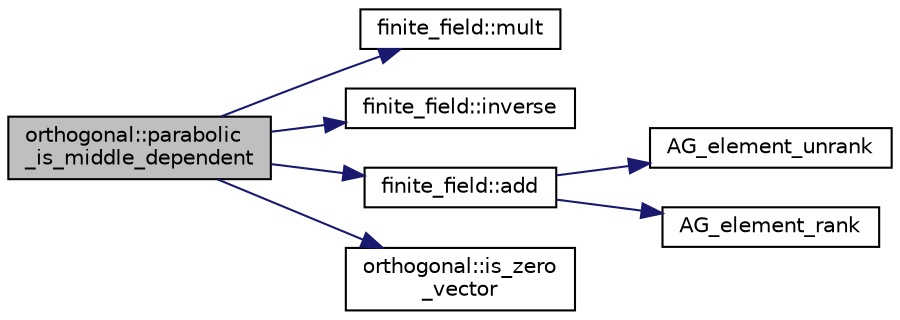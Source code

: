 digraph "orthogonal::parabolic_is_middle_dependent"
{
  edge [fontname="Helvetica",fontsize="10",labelfontname="Helvetica",labelfontsize="10"];
  node [fontname="Helvetica",fontsize="10",shape=record];
  rankdir="LR";
  Node18936 [label="orthogonal::parabolic\l_is_middle_dependent",height=0.2,width=0.4,color="black", fillcolor="grey75", style="filled", fontcolor="black"];
  Node18936 -> Node18937 [color="midnightblue",fontsize="10",style="solid",fontname="Helvetica"];
  Node18937 [label="finite_field::mult",height=0.2,width=0.4,color="black", fillcolor="white", style="filled",URL="$df/d5a/classfinite__field.html#a24fb5917aa6d4d656fd855b7f44a13b0"];
  Node18936 -> Node18938 [color="midnightblue",fontsize="10",style="solid",fontname="Helvetica"];
  Node18938 [label="finite_field::inverse",height=0.2,width=0.4,color="black", fillcolor="white", style="filled",URL="$df/d5a/classfinite__field.html#a69f2a12c01e70b7ce2d115c5221c9cdd"];
  Node18936 -> Node18939 [color="midnightblue",fontsize="10",style="solid",fontname="Helvetica"];
  Node18939 [label="finite_field::add",height=0.2,width=0.4,color="black", fillcolor="white", style="filled",URL="$df/d5a/classfinite__field.html#a8f12328a27500f3c7be0c849ebbc9d14"];
  Node18939 -> Node18940 [color="midnightblue",fontsize="10",style="solid",fontname="Helvetica"];
  Node18940 [label="AG_element_unrank",height=0.2,width=0.4,color="black", fillcolor="white", style="filled",URL="$d4/d67/geometry_8h.html#a4a33b86c87b2879b97cfa1327abe2885"];
  Node18939 -> Node18941 [color="midnightblue",fontsize="10",style="solid",fontname="Helvetica"];
  Node18941 [label="AG_element_rank",height=0.2,width=0.4,color="black", fillcolor="white", style="filled",URL="$d4/d67/geometry_8h.html#ab2ac908d07dd8038fd996e26bdc75c17"];
  Node18936 -> Node18942 [color="midnightblue",fontsize="10",style="solid",fontname="Helvetica"];
  Node18942 [label="orthogonal::is_zero\l_vector",height=0.2,width=0.4,color="black", fillcolor="white", style="filled",URL="$d7/daa/classorthogonal.html#ab35d1fb0ed48ceb00d4484bf8e38f1cb"];
}
